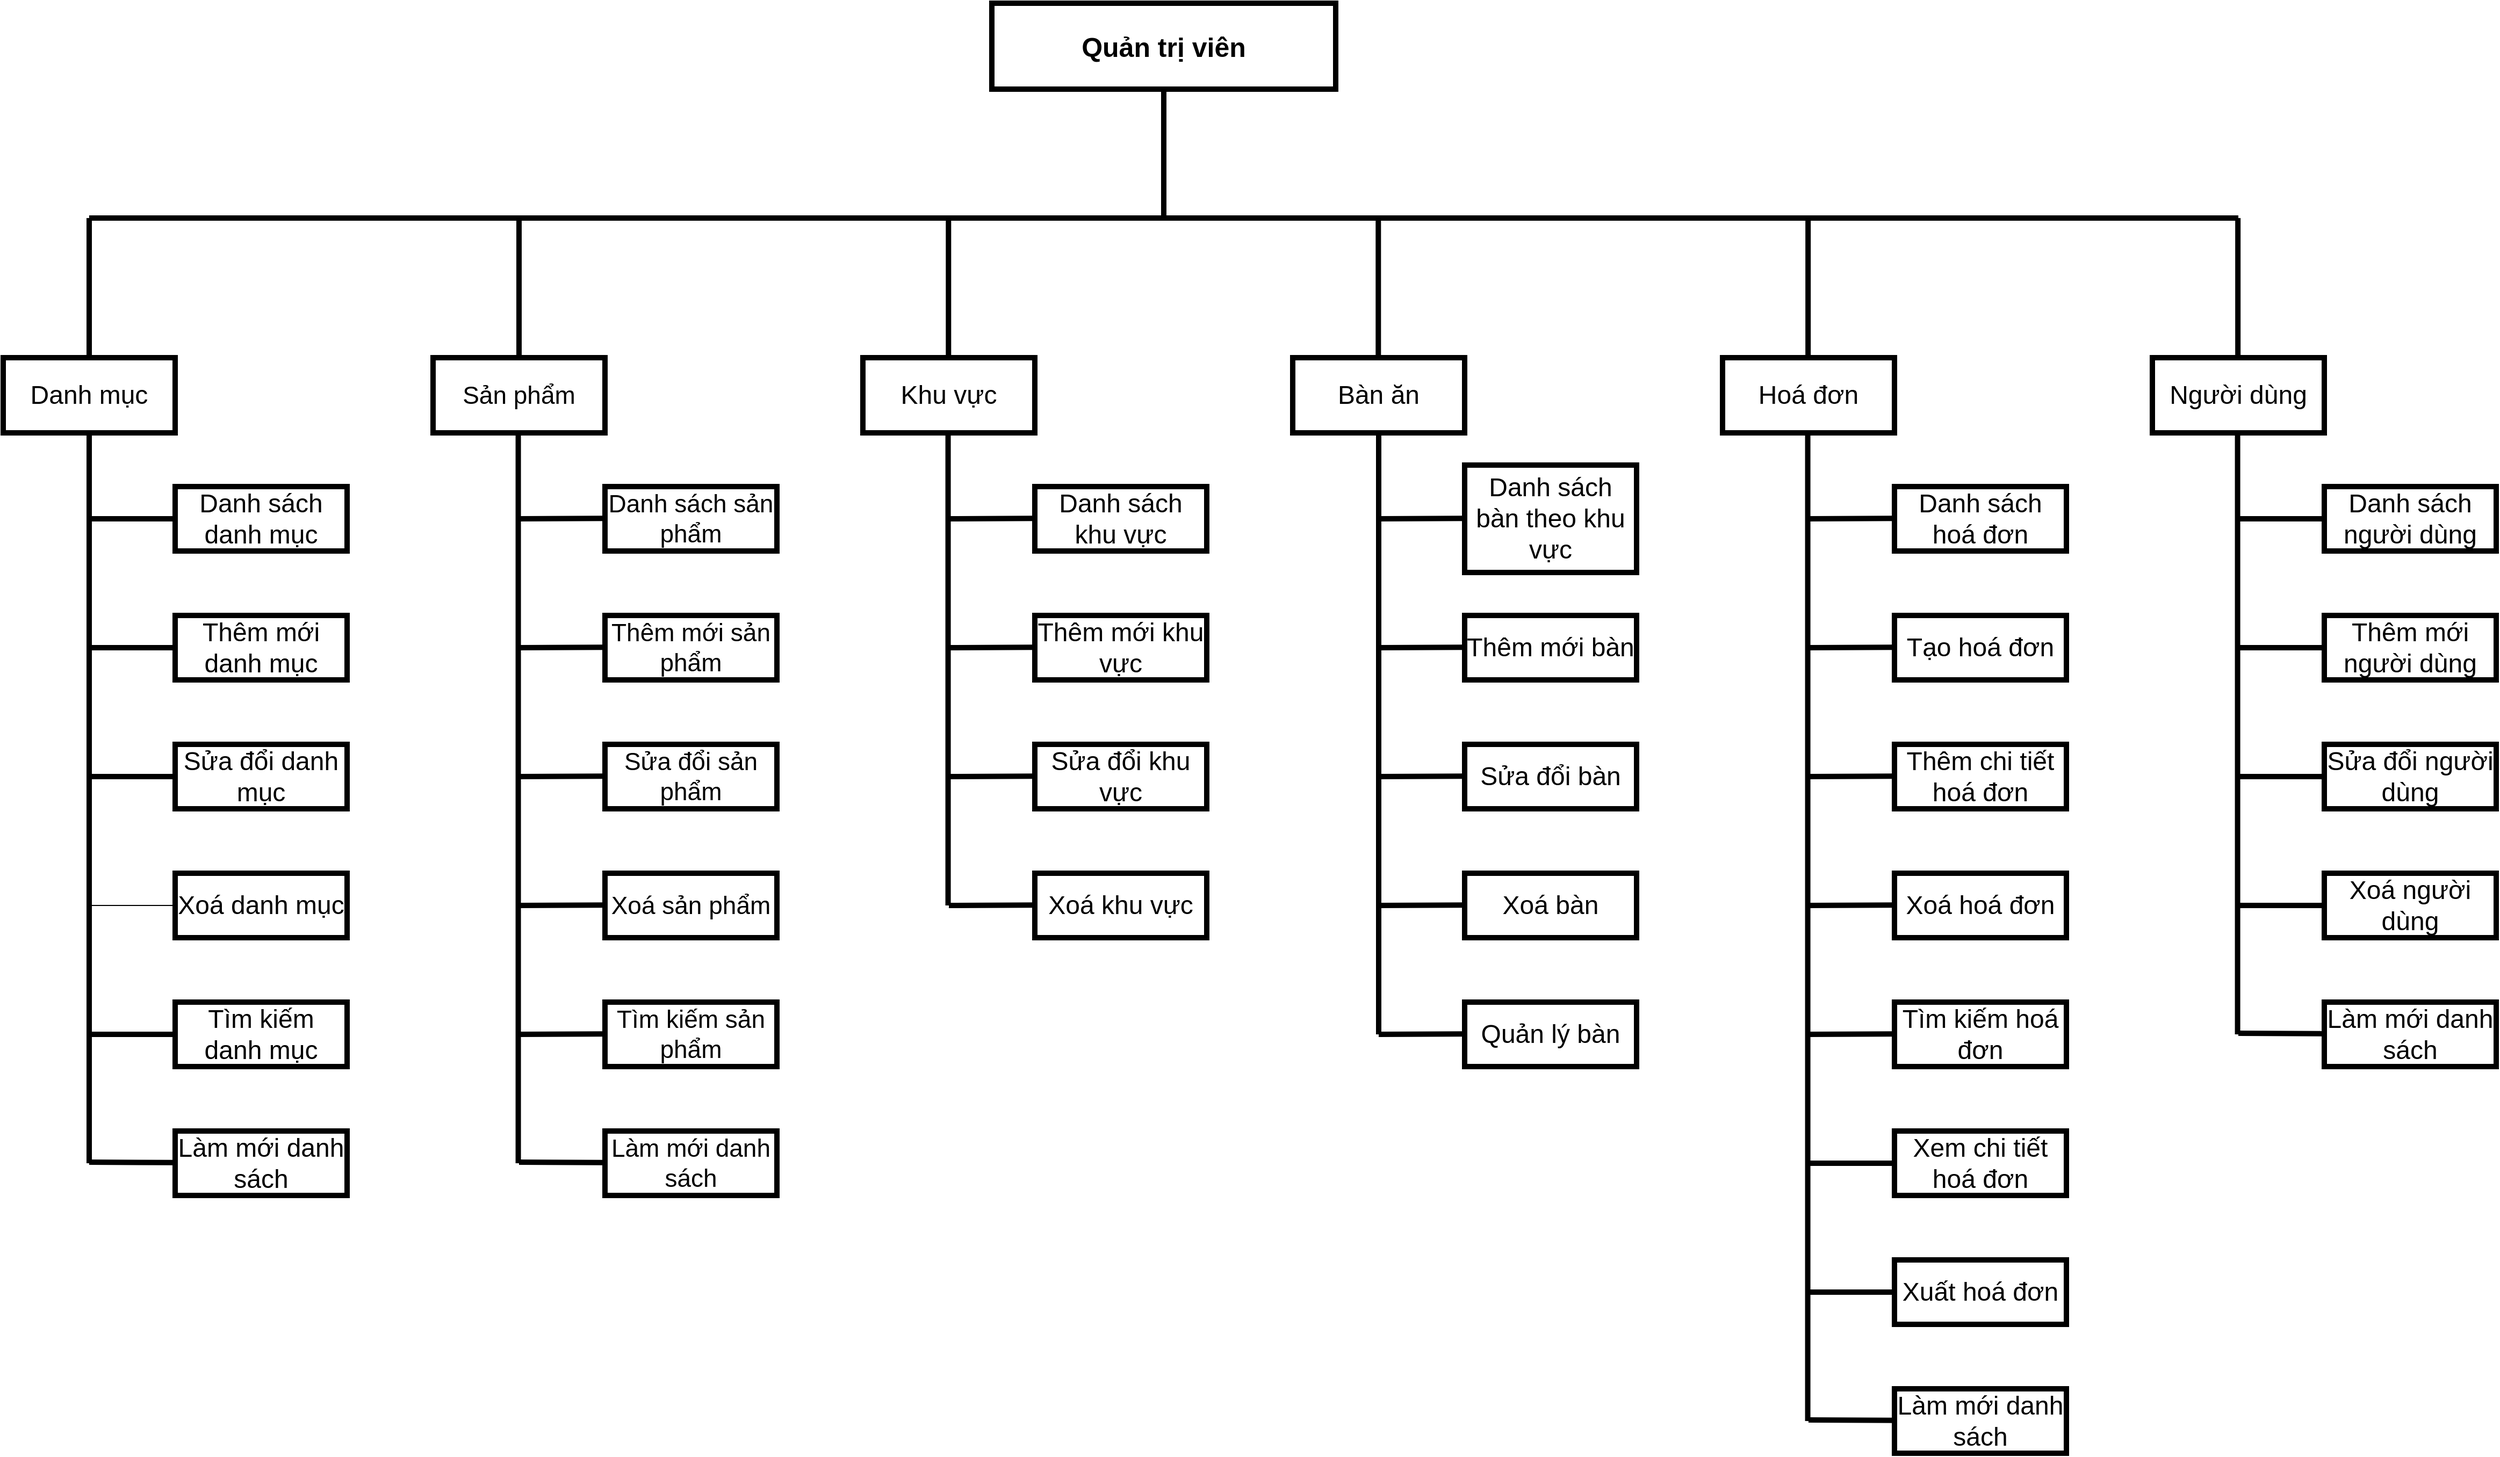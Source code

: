 <mxfile version="14.1.3" type="device"><diagram id="s4NCdKpWst6UcP4K8GYL" name="Page-1"><mxGraphModel dx="3671" dy="1410" grid="1" gridSize="10" guides="1" tooltips="1" connect="1" arrows="1" fold="1" page="1" pageScale="1" pageWidth="827" pageHeight="1169" math="0" shadow="0"><root><mxCell id="0"/><mxCell id="1" parent="0"/><mxCell id="2j7rlhBxgJG8OYeiR67w-1" value="&lt;font size=&quot;1&quot;&gt;&lt;b style=&quot;font-size: 25px&quot;&gt;Quản trị viên&lt;/b&gt;&lt;/font&gt;" style="rounded=0;whiteSpace=wrap;html=1;fontSize=16;strokeWidth=5;" parent="1" vertex="1"><mxGeometry x="600" y="80" width="320" height="80" as="geometry"/></mxCell><mxCell id="2j7rlhBxgJG8OYeiR67w-2" value="" style="endArrow=none;html=1;entryX=0.5;entryY=1;entryDx=0;entryDy=0;strokeWidth=5;" parent="1" target="2j7rlhBxgJG8OYeiR67w-1" edge="1"><mxGeometry width="50" height="50" relative="1" as="geometry"><mxPoint x="760" y="280" as="sourcePoint"/><mxPoint x="780" y="370" as="targetPoint"/></mxGeometry></mxCell><mxCell id="2j7rlhBxgJG8OYeiR67w-3" value="" style="endArrow=none;html=1;fontSize=11;strokeWidth=5;" parent="1" edge="1"><mxGeometry width="50" height="50" relative="1" as="geometry"><mxPoint x="-240" y="280" as="sourcePoint"/><mxPoint x="1760" y="280" as="targetPoint"/></mxGeometry></mxCell><mxCell id="2j7rlhBxgJG8OYeiR67w-4" value="" style="endArrow=none;html=1;fontSize=11;strokeWidth=5;" parent="1" target="2j7rlhBxgJG8OYeiR67w-5" edge="1"><mxGeometry width="50" height="50" relative="1" as="geometry"><mxPoint x="-240" y="280" as="sourcePoint"/><mxPoint x="-240" y="280" as="targetPoint"/></mxGeometry></mxCell><mxCell id="2j7rlhBxgJG8OYeiR67w-5" value="Danh mục" style="rounded=0;whiteSpace=wrap;html=1;fontSize=24;strokeWidth=5;" parent="1" vertex="1"><mxGeometry x="-320" y="410" width="160" height="70" as="geometry"/></mxCell><mxCell id="2j7rlhBxgJG8OYeiR67w-7" value="" style="endArrow=none;html=1;" parent="1" target="2j7rlhBxgJG8OYeiR67w-8" edge="1"><mxGeometry width="50" height="50" relative="1" as="geometry"><mxPoint x="-240" y="560" as="sourcePoint"/><mxPoint x="-160" y="560" as="targetPoint"/></mxGeometry></mxCell><mxCell id="2j7rlhBxgJG8OYeiR67w-8" value="Danh sách danh mục" style="rounded=0;whiteSpace=wrap;html=1;fontSize=24;strokeWidth=5;" parent="1" vertex="1"><mxGeometry x="-160" y="530" width="160" height="60" as="geometry"/></mxCell><mxCell id="2j7rlhBxgJG8OYeiR67w-9" value="" style="endArrow=none;html=1;" parent="1" edge="1"><mxGeometry width="50" height="50" relative="1" as="geometry"><mxPoint x="-240" y="680" as="sourcePoint"/><mxPoint x="-160" y="680" as="targetPoint"/></mxGeometry></mxCell><mxCell id="2j7rlhBxgJG8OYeiR67w-10" value="Thêm mới danh mục" style="rounded=0;whiteSpace=wrap;html=1;fontSize=24;strokeWidth=5;" parent="1" vertex="1"><mxGeometry x="-160" y="650" width="160" height="60" as="geometry"/></mxCell><mxCell id="2j7rlhBxgJG8OYeiR67w-11" value="" style="endArrow=none;html=1;" parent="1" edge="1"><mxGeometry width="50" height="50" relative="1" as="geometry"><mxPoint x="-240" y="800" as="sourcePoint"/><mxPoint x="-160.0" y="800" as="targetPoint"/></mxGeometry></mxCell><mxCell id="2j7rlhBxgJG8OYeiR67w-12" value="Sửa đổi danh mục" style="rounded=0;whiteSpace=wrap;html=1;fontSize=24;strokeWidth=5;" parent="1" vertex="1"><mxGeometry x="-160" y="770" width="160" height="60" as="geometry"/></mxCell><mxCell id="2j7rlhBxgJG8OYeiR67w-13" value="" style="endArrow=none;html=1;" parent="1" edge="1"><mxGeometry width="50" height="50" relative="1" as="geometry"><mxPoint x="-240" y="920" as="sourcePoint"/><mxPoint x="-160.0" y="920" as="targetPoint"/></mxGeometry></mxCell><mxCell id="2j7rlhBxgJG8OYeiR67w-14" value="Xoá danh mục" style="rounded=0;whiteSpace=wrap;html=1;fontSize=24;strokeWidth=5;" parent="1" vertex="1"><mxGeometry x="-160" y="890" width="160" height="60" as="geometry"/></mxCell><mxCell id="2j7rlhBxgJG8OYeiR67w-15" value="" style="endArrow=none;html=1;strokeWidth=5;" parent="1" edge="1"><mxGeometry width="50" height="50" relative="1" as="geometry"><mxPoint x="-240" y="1040" as="sourcePoint"/><mxPoint x="-160.0" y="1040" as="targetPoint"/></mxGeometry></mxCell><mxCell id="2j7rlhBxgJG8OYeiR67w-16" value="Tìm kiếm danh mục" style="rounded=0;whiteSpace=wrap;html=1;fontSize=24;strokeWidth=5;" parent="1" vertex="1"><mxGeometry x="-160" y="1010" width="160" height="60" as="geometry"/></mxCell><mxCell id="2j7rlhBxgJG8OYeiR67w-18" style="edgeStyle=orthogonalEdgeStyle;rounded=0;orthogonalLoop=1;jettySize=auto;html=1;endArrow=none;endFill=0;fontSize=11;strokeWidth=5;" parent="1" source="2j7rlhBxgJG8OYeiR67w-17" edge="1"><mxGeometry relative="1" as="geometry"><mxPoint x="160" y="280" as="targetPoint"/></mxGeometry></mxCell><mxCell id="2j7rlhBxgJG8OYeiR67w-17" value="Sản phẩm" style="rounded=0;whiteSpace=wrap;html=1;fontSize=23;strokeWidth=5;" parent="1" vertex="1"><mxGeometry x="80" y="410" width="160" height="70" as="geometry"/></mxCell><mxCell id="2j7rlhBxgJG8OYeiR67w-19" value="" style="endArrow=none;html=1;exitX=0;exitY=1;exitDx=0;exitDy=0;strokeWidth=5;" parent="1" edge="1"><mxGeometry width="50" height="50" relative="1" as="geometry"><mxPoint x="159.29" y="480.0" as="sourcePoint"/><mxPoint x="159.29" y="1160" as="targetPoint"/></mxGeometry></mxCell><mxCell id="2j7rlhBxgJG8OYeiR67w-20" value="" style="endArrow=none;html=1;strokeWidth=5;" parent="1" edge="1"><mxGeometry width="50" height="50" relative="1" as="geometry"><mxPoint x="160" y="560" as="sourcePoint"/><mxPoint x="240" y="559.66" as="targetPoint"/></mxGeometry></mxCell><mxCell id="2j7rlhBxgJG8OYeiR67w-21" value="Danh sách sản phẩm" style="rounded=0;whiteSpace=wrap;html=1;fontSize=23;strokeWidth=5;" parent="1" vertex="1"><mxGeometry x="240" y="530" width="160" height="60" as="geometry"/></mxCell><mxCell id="2j7rlhBxgJG8OYeiR67w-22" value="" style="endArrow=none;html=1;strokeWidth=5;" parent="1" edge="1"><mxGeometry width="50" height="50" relative="1" as="geometry"><mxPoint x="160" y="680" as="sourcePoint"/><mxPoint x="240" y="679.66" as="targetPoint"/></mxGeometry></mxCell><mxCell id="2j7rlhBxgJG8OYeiR67w-23" value="Thêm mới sản phẩm" style="rounded=0;whiteSpace=wrap;html=1;fontSize=23;strokeWidth=5;" parent="1" vertex="1"><mxGeometry x="240" y="650" width="160" height="60" as="geometry"/></mxCell><mxCell id="2j7rlhBxgJG8OYeiR67w-24" value="" style="endArrow=none;html=1;strokeWidth=5;" parent="1" edge="1"><mxGeometry width="50" height="50" relative="1" as="geometry"><mxPoint x="160" y="800" as="sourcePoint"/><mxPoint x="240" y="799.66" as="targetPoint"/></mxGeometry></mxCell><mxCell id="2j7rlhBxgJG8OYeiR67w-25" value="Sửa đổi sản phẩm" style="rounded=0;whiteSpace=wrap;html=1;fontSize=23;strokeWidth=5;" parent="1" vertex="1"><mxGeometry x="240" y="770" width="160" height="60" as="geometry"/></mxCell><mxCell id="2j7rlhBxgJG8OYeiR67w-26" value="" style="endArrow=none;html=1;strokeWidth=5;" parent="1" edge="1"><mxGeometry width="50" height="50" relative="1" as="geometry"><mxPoint x="160" y="920" as="sourcePoint"/><mxPoint x="240" y="919.66" as="targetPoint"/></mxGeometry></mxCell><mxCell id="2j7rlhBxgJG8OYeiR67w-27" value="Xoá sản phẩm" style="rounded=0;whiteSpace=wrap;html=1;fontSize=23;strokeWidth=5;" parent="1" vertex="1"><mxGeometry x="240" y="890" width="160" height="60" as="geometry"/></mxCell><mxCell id="2j7rlhBxgJG8OYeiR67w-28" value="" style="endArrow=none;html=1;strokeWidth=5;" parent="1" edge="1"><mxGeometry width="50" height="50" relative="1" as="geometry"><mxPoint x="160" y="1040" as="sourcePoint"/><mxPoint x="240" y="1039.66" as="targetPoint"/></mxGeometry></mxCell><mxCell id="2j7rlhBxgJG8OYeiR67w-29" value="Tìm kiếm sản phẩm" style="rounded=0;whiteSpace=wrap;html=1;fontSize=23;strokeWidth=5;" parent="1" vertex="1"><mxGeometry x="240" y="1010" width="160" height="60" as="geometry"/></mxCell><mxCell id="2j7rlhBxgJG8OYeiR67w-30" value="Khu vực" style="rounded=0;whiteSpace=wrap;html=1;fontSize=24;strokeWidth=5;" parent="1" vertex="1"><mxGeometry x="480" y="410" width="160" height="70" as="geometry"/></mxCell><mxCell id="2j7rlhBxgJG8OYeiR67w-31" style="edgeStyle=orthogonalEdgeStyle;rounded=0;orthogonalLoop=1;jettySize=auto;html=1;endArrow=none;endFill=0;fontSize=11;strokeWidth=5;" parent="1" edge="1"><mxGeometry relative="1" as="geometry"><mxPoint x="559.66" y="280" as="targetPoint"/><mxPoint x="559.66" y="410.0" as="sourcePoint"/></mxGeometry></mxCell><mxCell id="2j7rlhBxgJG8OYeiR67w-32" value="" style="endArrow=none;html=1;exitX=0;exitY=1;exitDx=0;exitDy=0;strokeWidth=5;" parent="1" edge="1"><mxGeometry width="50" height="50" relative="1" as="geometry"><mxPoint x="559.29" y="480.0" as="sourcePoint"/><mxPoint x="559.29" y="920" as="targetPoint"/></mxGeometry></mxCell><mxCell id="2j7rlhBxgJG8OYeiR67w-33" value="" style="endArrow=none;html=1;strokeWidth=5;" parent="1" edge="1"><mxGeometry width="50" height="50" relative="1" as="geometry"><mxPoint x="560" y="560" as="sourcePoint"/><mxPoint x="640" y="559.66" as="targetPoint"/></mxGeometry></mxCell><mxCell id="2j7rlhBxgJG8OYeiR67w-34" value="Danh sách khu vực" style="rounded=0;whiteSpace=wrap;html=1;fontSize=24;strokeWidth=5;" parent="1" vertex="1"><mxGeometry x="640" y="530" width="160" height="60" as="geometry"/></mxCell><mxCell id="2j7rlhBxgJG8OYeiR67w-35" value="" style="endArrow=none;html=1;strokeWidth=5;" parent="1" edge="1"><mxGeometry width="50" height="50" relative="1" as="geometry"><mxPoint x="560" y="680" as="sourcePoint"/><mxPoint x="640" y="679.66" as="targetPoint"/></mxGeometry></mxCell><mxCell id="2j7rlhBxgJG8OYeiR67w-36" value="Thêm mới khu vực" style="rounded=0;whiteSpace=wrap;html=1;fontSize=24;strokeWidth=5;" parent="1" vertex="1"><mxGeometry x="640" y="650" width="160" height="60" as="geometry"/></mxCell><mxCell id="2j7rlhBxgJG8OYeiR67w-37" value="" style="endArrow=none;html=1;strokeWidth=5;" parent="1" edge="1"><mxGeometry width="50" height="50" relative="1" as="geometry"><mxPoint x="560" y="800" as="sourcePoint"/><mxPoint x="640" y="799.66" as="targetPoint"/></mxGeometry></mxCell><mxCell id="2j7rlhBxgJG8OYeiR67w-38" value="Sửa đổi khu vực" style="rounded=0;whiteSpace=wrap;html=1;fontSize=24;strokeWidth=5;" parent="1" vertex="1"><mxGeometry x="640" y="770" width="160" height="60" as="geometry"/></mxCell><mxCell id="2j7rlhBxgJG8OYeiR67w-39" value="" style="endArrow=none;html=1;strokeWidth=5;" parent="1" edge="1"><mxGeometry width="50" height="50" relative="1" as="geometry"><mxPoint x="560" y="920" as="sourcePoint"/><mxPoint x="640" y="919.66" as="targetPoint"/></mxGeometry></mxCell><mxCell id="2j7rlhBxgJG8OYeiR67w-40" value="Xoá khu vực" style="rounded=0;whiteSpace=wrap;html=1;fontSize=24;strokeWidth=5;" parent="1" vertex="1"><mxGeometry x="640" y="890" width="160" height="60" as="geometry"/></mxCell><mxCell id="2j7rlhBxgJG8OYeiR67w-43" value="Bàn ăn" style="rounded=0;whiteSpace=wrap;html=1;" parent="1" vertex="1"><mxGeometry x="880" y="410" width="160" height="70" as="geometry"/></mxCell><mxCell id="2j7rlhBxgJG8OYeiR67w-44" style="edgeStyle=orthogonalEdgeStyle;rounded=0;orthogonalLoop=1;jettySize=auto;html=1;endArrow=none;endFill=0;fontSize=11;strokeWidth=5;" parent="1" edge="1"><mxGeometry relative="1" as="geometry"><mxPoint x="959.66" y="280" as="targetPoint"/><mxPoint x="959.66" y="410.0" as="sourcePoint"/></mxGeometry></mxCell><mxCell id="2j7rlhBxgJG8OYeiR67w-45" value="" style="endArrow=none;html=1;exitX=0;exitY=1;exitDx=0;exitDy=0;strokeWidth=5;" parent="1" edge="1"><mxGeometry width="50" height="50" relative="1" as="geometry"><mxPoint x="960" y="480.0" as="sourcePoint"/><mxPoint x="960" y="1040" as="targetPoint"/></mxGeometry></mxCell><mxCell id="2j7rlhBxgJG8OYeiR67w-46" value="" style="endArrow=none;html=1;strokeWidth=5;" parent="1" edge="1"><mxGeometry width="50" height="50" relative="1" as="geometry"><mxPoint x="960" y="560" as="sourcePoint"/><mxPoint x="1040" y="559.66" as="targetPoint"/></mxGeometry></mxCell><mxCell id="2j7rlhBxgJG8OYeiR67w-48" value="" style="endArrow=none;html=1;strokeWidth=5;" parent="1" edge="1"><mxGeometry width="50" height="50" relative="1" as="geometry"><mxPoint x="960" y="680" as="sourcePoint"/><mxPoint x="1040.0" y="679.66" as="targetPoint"/></mxGeometry></mxCell><mxCell id="2j7rlhBxgJG8OYeiR67w-50" value="" style="endArrow=none;html=1;strokeWidth=5;" parent="1" edge="1"><mxGeometry width="50" height="50" relative="1" as="geometry"><mxPoint x="960" y="800" as="sourcePoint"/><mxPoint x="1040.0" y="799.66" as="targetPoint"/></mxGeometry></mxCell><mxCell id="2j7rlhBxgJG8OYeiR67w-52" value="" style="endArrow=none;html=1;strokeWidth=5;" parent="1" edge="1"><mxGeometry width="50" height="50" relative="1" as="geometry"><mxPoint x="960" y="920" as="sourcePoint"/><mxPoint x="1040.0" y="919.66" as="targetPoint"/></mxGeometry></mxCell><mxCell id="2j7rlhBxgJG8OYeiR67w-54" value="" style="endArrow=none;html=1;strokeWidth=5;" parent="1" edge="1"><mxGeometry width="50" height="50" relative="1" as="geometry"><mxPoint x="960" y="1040" as="sourcePoint"/><mxPoint x="1040.0" y="1039.66" as="targetPoint"/></mxGeometry></mxCell><mxCell id="2j7rlhBxgJG8OYeiR67w-56" value="Hoá đơn" style="rounded=0;whiteSpace=wrap;html=1;" parent="1" vertex="1"><mxGeometry x="1280" y="410" width="160" height="70" as="geometry"/></mxCell><mxCell id="2j7rlhBxgJG8OYeiR67w-57" style="edgeStyle=orthogonalEdgeStyle;rounded=0;orthogonalLoop=1;jettySize=auto;html=1;endArrow=none;endFill=0;fontSize=11;strokeWidth=5;" parent="1" edge="1"><mxGeometry relative="1" as="geometry"><mxPoint x="1359.58" y="280" as="targetPoint"/><mxPoint x="1359.58" y="410" as="sourcePoint"/></mxGeometry></mxCell><mxCell id="2j7rlhBxgJG8OYeiR67w-58" value="" style="endArrow=none;html=1;exitX=0;exitY=1;exitDx=0;exitDy=0;strokeWidth=5;" parent="1" edge="1"><mxGeometry width="50" height="50" relative="1" as="geometry"><mxPoint x="1359.29" y="480" as="sourcePoint"/><mxPoint x="1359.29" y="1400" as="targetPoint"/></mxGeometry></mxCell><mxCell id="2j7rlhBxgJG8OYeiR67w-59" value="" style="endArrow=none;html=1;strokeWidth=5;" parent="1" edge="1"><mxGeometry width="50" height="50" relative="1" as="geometry"><mxPoint x="1360" y="560" as="sourcePoint"/><mxPoint x="1440" y="559.58" as="targetPoint"/></mxGeometry></mxCell><mxCell id="2j7rlhBxgJG8OYeiR67w-60" value="Danh sách hoá đơn" style="rounded=0;whiteSpace=wrap;html=1;" parent="1" vertex="1"><mxGeometry x="1440" y="530" width="160" height="60" as="geometry"/></mxCell><mxCell id="2j7rlhBxgJG8OYeiR67w-61" value="" style="endArrow=none;html=1;strokeWidth=5;" parent="1" edge="1"><mxGeometry width="50" height="50" relative="1" as="geometry"><mxPoint x="1360" y="680" as="sourcePoint"/><mxPoint x="1440" y="679.58" as="targetPoint"/></mxGeometry></mxCell><mxCell id="2j7rlhBxgJG8OYeiR67w-62" value="Tạo hoá đơn" style="rounded=0;whiteSpace=wrap;html=1;" parent="1" vertex="1"><mxGeometry x="1440" y="650" width="160" height="60" as="geometry"/></mxCell><mxCell id="2j7rlhBxgJG8OYeiR67w-63" value="" style="endArrow=none;html=1;strokeWidth=5;" parent="1" edge="1"><mxGeometry width="50" height="50" relative="1" as="geometry"><mxPoint x="1360" y="800" as="sourcePoint"/><mxPoint x="1440" y="799.58" as="targetPoint"/></mxGeometry></mxCell><mxCell id="2j7rlhBxgJG8OYeiR67w-64" value="Thêm chi tiết hoá đơn" style="rounded=0;whiteSpace=wrap;html=1;" parent="1" vertex="1"><mxGeometry x="1440" y="770" width="160" height="60" as="geometry"/></mxCell><mxCell id="2j7rlhBxgJG8OYeiR67w-65" value="Xoá hoá đơn" style="rounded=0;whiteSpace=wrap;html=1;" parent="1" vertex="1"><mxGeometry x="1440" y="890" width="160" height="60" as="geometry"/></mxCell><mxCell id="2j7rlhBxgJG8OYeiR67w-66" value="" style="endArrow=none;html=1;strokeWidth=5;" parent="1" edge="1"><mxGeometry width="50" height="50" relative="1" as="geometry"><mxPoint x="1360" y="920" as="sourcePoint"/><mxPoint x="1440" y="919.58" as="targetPoint"/></mxGeometry></mxCell><mxCell id="2j7rlhBxgJG8OYeiR67w-68" value="" style="endArrow=none;html=1;strokeWidth=5;" parent="1" edge="1"><mxGeometry width="50" height="50" relative="1" as="geometry"><mxPoint x="1360" y="1040" as="sourcePoint"/><mxPoint x="1440" y="1039.58" as="targetPoint"/></mxGeometry></mxCell><mxCell id="2j7rlhBxgJG8OYeiR67w-69" value="Tìm kiếm hoá đơn" style="rounded=0;whiteSpace=wrap;html=1;" parent="1" vertex="1"><mxGeometry x="1440" y="1010" width="160" height="60" as="geometry"/></mxCell><mxCell id="2j7rlhBxgJG8OYeiR67w-70" value="Người dùng" style="rounded=0;whiteSpace=wrap;html=1;fontSize=24;strokeWidth=5;" parent="1" vertex="1"><mxGeometry x="1680" y="410" width="160" height="70" as="geometry"/></mxCell><mxCell id="2j7rlhBxgJG8OYeiR67w-71" value="" style="endArrow=none;html=1;strokeWidth=5;" parent="1" edge="1"><mxGeometry width="50" height="50" relative="1" as="geometry"><mxPoint x="1360" y="1160" as="sourcePoint"/><mxPoint x="1440" y="1160" as="targetPoint"/></mxGeometry></mxCell><mxCell id="2j7rlhBxgJG8OYeiR67w-72" value="Xem chi tiết hoá đơn" style="rounded=0;whiteSpace=wrap;html=1;" parent="1" vertex="1"><mxGeometry x="1440" y="1130" width="160" height="60" as="geometry"/></mxCell><mxCell id="2j7rlhBxgJG8OYeiR67w-73" value="" style="endArrow=none;html=1;strokeWidth=5;" parent="1" edge="1"><mxGeometry width="50" height="50" relative="1" as="geometry"><mxPoint x="1360" y="1280" as="sourcePoint"/><mxPoint x="1440" y="1280" as="targetPoint"/></mxGeometry></mxCell><mxCell id="2j7rlhBxgJG8OYeiR67w-74" value="Xuất hoá đơn" style="rounded=0;whiteSpace=wrap;html=1;" parent="1" vertex="1"><mxGeometry x="1440" y="1250" width="160" height="60" as="geometry"/></mxCell><mxCell id="2j7rlhBxgJG8OYeiR67w-75" style="edgeStyle=orthogonalEdgeStyle;rounded=0;orthogonalLoop=1;jettySize=auto;html=1;endArrow=none;endFill=0;fontSize=11;strokeWidth=5;" parent="1" edge="1"><mxGeometry relative="1" as="geometry"><mxPoint x="1759.58" y="280" as="targetPoint"/><mxPoint x="1759.58" y="410" as="sourcePoint"/></mxGeometry></mxCell><mxCell id="2j7rlhBxgJG8OYeiR67w-76" value="" style="endArrow=none;html=1;exitX=0;exitY=1;exitDx=0;exitDy=0;strokeWidth=5;" parent="1" edge="1"><mxGeometry width="50" height="50" relative="1" as="geometry"><mxPoint x="1759.29" y="480" as="sourcePoint"/><mxPoint x="1759.29" y="1040" as="targetPoint"/></mxGeometry></mxCell><mxCell id="2j7rlhBxgJG8OYeiR67w-77" value="" style="endArrow=none;html=1;strokeWidth=5;" parent="1" target="2j7rlhBxgJG8OYeiR67w-78" edge="1"><mxGeometry width="50" height="50" relative="1" as="geometry"><mxPoint x="1760" y="560" as="sourcePoint"/><mxPoint x="1840" y="560" as="targetPoint"/></mxGeometry></mxCell><mxCell id="2j7rlhBxgJG8OYeiR67w-78" value="Danh sách người dùng" style="rounded=0;whiteSpace=wrap;html=1;" parent="1" vertex="1"><mxGeometry x="1840" y="530" width="160" height="60" as="geometry"/></mxCell><mxCell id="2j7rlhBxgJG8OYeiR67w-79" value="" style="endArrow=none;html=1;strokeWidth=5;" parent="1" edge="1"><mxGeometry width="50" height="50" relative="1" as="geometry"><mxPoint x="1760" y="680" as="sourcePoint"/><mxPoint x="1840.0" y="680" as="targetPoint"/></mxGeometry></mxCell><mxCell id="2j7rlhBxgJG8OYeiR67w-80" value="Thêm mới người dùng" style="rounded=0;whiteSpace=wrap;html=1;" parent="1" vertex="1"><mxGeometry x="1840" y="650" width="160" height="60" as="geometry"/></mxCell><mxCell id="2j7rlhBxgJG8OYeiR67w-81" value="" style="endArrow=none;html=1;strokeWidth=5;" parent="1" edge="1"><mxGeometry width="50" height="50" relative="1" as="geometry"><mxPoint x="1760" y="800" as="sourcePoint"/><mxPoint x="1840.0" y="800" as="targetPoint"/></mxGeometry></mxCell><mxCell id="2j7rlhBxgJG8OYeiR67w-82" value="Sửa đổi người dùng" style="rounded=0;whiteSpace=wrap;html=1;" parent="1" vertex="1"><mxGeometry x="1840" y="770" width="160" height="60" as="geometry"/></mxCell><mxCell id="2j7rlhBxgJG8OYeiR67w-83" value="" style="endArrow=none;html=1;strokeWidth=5;" parent="1" edge="1"><mxGeometry width="50" height="50" relative="1" as="geometry"><mxPoint x="1760" y="920" as="sourcePoint"/><mxPoint x="1840.0" y="920" as="targetPoint"/></mxGeometry></mxCell><mxCell id="2j7rlhBxgJG8OYeiR67w-84" value="Xoá người dùng" style="rounded=0;whiteSpace=wrap;html=1;" parent="1" vertex="1"><mxGeometry x="1840" y="890" width="160" height="60" as="geometry"/></mxCell><mxCell id="2j7rlhBxgJG8OYeiR67w-87" value="" style="endArrow=none;html=1;strokeWidth=5;" parent="1" edge="1"><mxGeometry width="50" height="50" relative="1" as="geometry"><mxPoint x="-240" y="1159" as="sourcePoint"/><mxPoint x="-160" y="1159.41" as="targetPoint"/></mxGeometry></mxCell><mxCell id="2j7rlhBxgJG8OYeiR67w-88" value="Làm mới danh sách" style="rounded=0;whiteSpace=wrap;html=1;fontSize=24;strokeWidth=5;" parent="1" vertex="1"><mxGeometry x="-160" y="1130" width="160" height="60" as="geometry"/></mxCell><mxCell id="2j7rlhBxgJG8OYeiR67w-89" value="Làm mới danh sách" style="rounded=0;whiteSpace=wrap;html=1;fontSize=23;strokeWidth=5;" parent="1" vertex="1"><mxGeometry x="240" y="1130" width="160" height="60" as="geometry"/></mxCell><mxCell id="2j7rlhBxgJG8OYeiR67w-90" value="" style="endArrow=none;html=1;strokeWidth=5;" parent="1" edge="1"><mxGeometry width="50" height="50" relative="1" as="geometry"><mxPoint x="160" y="1159" as="sourcePoint"/><mxPoint x="240" y="1159.41" as="targetPoint"/></mxGeometry></mxCell><mxCell id="2j7rlhBxgJG8OYeiR67w-91" value="" style="endArrow=none;html=1;strokeWidth=5;" parent="1" edge="1"><mxGeometry width="50" height="50" relative="1" as="geometry"><mxPoint x="1360" y="1399" as="sourcePoint"/><mxPoint x="1440" y="1399.41" as="targetPoint"/></mxGeometry></mxCell><mxCell id="2j7rlhBxgJG8OYeiR67w-92" value="Làm mới danh sách" style="rounded=0;whiteSpace=wrap;html=1;" parent="1" vertex="1"><mxGeometry x="1440" y="1370" width="160" height="60" as="geometry"/></mxCell><mxCell id="2j7rlhBxgJG8OYeiR67w-93" value="" style="endArrow=none;html=1;strokeWidth=5;" parent="1" edge="1"><mxGeometry width="50" height="50" relative="1" as="geometry"><mxPoint x="1760" y="1039" as="sourcePoint"/><mxPoint x="1840" y="1039.41" as="targetPoint"/></mxGeometry></mxCell><mxCell id="2j7rlhBxgJG8OYeiR67w-94" value="Làm mới danh sách" style="rounded=0;whiteSpace=wrap;html=1;" parent="1" vertex="1"><mxGeometry x="1840" y="1010" width="160" height="60" as="geometry"/></mxCell><mxCell id="Kqtkyh_WD6oVpGMPWCmQ-1" value="Bàn ăn" style="rounded=0;whiteSpace=wrap;html=1;" parent="1" vertex="1"><mxGeometry x="880" y="410" width="160" height="70" as="geometry"/></mxCell><mxCell id="Kqtkyh_WD6oVpGMPWCmQ-7" value="Hoá đơn" style="rounded=0;whiteSpace=wrap;html=1;" parent="1" vertex="1"><mxGeometry x="1280" y="410" width="160" height="70" as="geometry"/></mxCell><mxCell id="Kqtkyh_WD6oVpGMPWCmQ-8" value="Danh sách hoá đơn" style="rounded=0;whiteSpace=wrap;html=1;" parent="1" vertex="1"><mxGeometry x="1440" y="530" width="160" height="60" as="geometry"/></mxCell><mxCell id="Kqtkyh_WD6oVpGMPWCmQ-9" value="Tạo hoá đơn" style="rounded=0;whiteSpace=wrap;html=1;" parent="1" vertex="1"><mxGeometry x="1440" y="650" width="160" height="60" as="geometry"/></mxCell><mxCell id="Kqtkyh_WD6oVpGMPWCmQ-10" value="Thêm chi tiết hoá đơn" style="rounded=0;whiteSpace=wrap;html=1;" parent="1" vertex="1"><mxGeometry x="1440" y="770" width="160" height="60" as="geometry"/></mxCell><mxCell id="Kqtkyh_WD6oVpGMPWCmQ-11" value="Xoá hoá đơn" style="rounded=0;whiteSpace=wrap;html=1;" parent="1" vertex="1"><mxGeometry x="1440" y="890" width="160" height="60" as="geometry"/></mxCell><mxCell id="Kqtkyh_WD6oVpGMPWCmQ-12" value="Tìm kiếm hoá đơn" style="rounded=0;whiteSpace=wrap;html=1;" parent="1" vertex="1"><mxGeometry x="1440" y="1010" width="160" height="60" as="geometry"/></mxCell><mxCell id="Kqtkyh_WD6oVpGMPWCmQ-13" value="Xem chi tiết hoá đơn" style="rounded=0;whiteSpace=wrap;html=1;" parent="1" vertex="1"><mxGeometry x="1440" y="1130" width="160" height="60" as="geometry"/></mxCell><mxCell id="Kqtkyh_WD6oVpGMPWCmQ-14" value="Bàn ăn" style="rounded=0;whiteSpace=wrap;html=1;fontSize=15;" parent="1" vertex="1"><mxGeometry x="880" y="410" width="160" height="70" as="geometry"/></mxCell><mxCell id="Kqtkyh_WD6oVpGMPWCmQ-15" value="Danh sách bàn theo khu vực" style="rounded=0;whiteSpace=wrap;html=1;fontSize=15;" parent="1" vertex="1"><mxGeometry x="1040" y="510" width="160" height="100" as="geometry"/></mxCell><mxCell id="Kqtkyh_WD6oVpGMPWCmQ-18" value="Xoá bàn" style="rounded=0;whiteSpace=wrap;html=1;fontSize=24;strokeWidth=5;" parent="1" vertex="1"><mxGeometry x="1040" y="890" width="160" height="60" as="geometry"/></mxCell><mxCell id="Kqtkyh_WD6oVpGMPWCmQ-19" value="Quản lý bàn" style="rounded=0;whiteSpace=wrap;html=1;fontSize=24;strokeWidth=5;" parent="1" vertex="1"><mxGeometry x="1040" y="1010" width="160" height="60" as="geometry"/></mxCell><mxCell id="Kqtkyh_WD6oVpGMPWCmQ-20" value="Hoá đơn" style="rounded=0;whiteSpace=wrap;html=1;fontSize=24;strokeWidth=5;" parent="1" vertex="1"><mxGeometry x="1280" y="410" width="160" height="70" as="geometry"/></mxCell><mxCell id="Kqtkyh_WD6oVpGMPWCmQ-21" value="Danh sách hoá đơn" style="rounded=0;whiteSpace=wrap;html=1;fontSize=24;strokeWidth=5;" parent="1" vertex="1"><mxGeometry x="1440" y="530" width="160" height="60" as="geometry"/></mxCell><mxCell id="Kqtkyh_WD6oVpGMPWCmQ-22" value="Tạo hoá đơn" style="rounded=0;whiteSpace=wrap;html=1;fontSize=24;strokeWidth=5;" parent="1" vertex="1"><mxGeometry x="1440" y="650" width="160" height="60" as="geometry"/></mxCell><mxCell id="Kqtkyh_WD6oVpGMPWCmQ-23" value="Thêm chi tiết hoá đơn" style="rounded=0;whiteSpace=wrap;html=1;fontSize=24;strokeWidth=5;" parent="1" vertex="1"><mxGeometry x="1440" y="770" width="160" height="60" as="geometry"/></mxCell><mxCell id="Kqtkyh_WD6oVpGMPWCmQ-24" value="Xoá hoá đơn" style="rounded=0;whiteSpace=wrap;html=1;fontSize=24;strokeWidth=5;" parent="1" vertex="1"><mxGeometry x="1440" y="890" width="160" height="60" as="geometry"/></mxCell><mxCell id="Kqtkyh_WD6oVpGMPWCmQ-25" value="Tìm kiếm hoá đơn" style="rounded=0;whiteSpace=wrap;html=1;fontSize=24;strokeWidth=5;" parent="1" vertex="1"><mxGeometry x="1440" y="1010" width="160" height="60" as="geometry"/></mxCell><mxCell id="Kqtkyh_WD6oVpGMPWCmQ-26" value="Xem chi tiết hoá đơn" style="rounded=0;whiteSpace=wrap;html=1;fontSize=24;strokeWidth=5;" parent="1" vertex="1"><mxGeometry x="1440" y="1130" width="160" height="60" as="geometry"/></mxCell><mxCell id="Kqtkyh_WD6oVpGMPWCmQ-27" value="Làm mới danh sách" style="rounded=0;whiteSpace=wrap;html=1;fontSize=24;strokeWidth=5;" parent="1" vertex="1"><mxGeometry x="1440" y="1370" width="160" height="60" as="geometry"/></mxCell><mxCell id="Kqtkyh_WD6oVpGMPWCmQ-28" value="Xuất hoá đơn" style="rounded=0;whiteSpace=wrap;html=1;fontSize=24;strokeWidth=5;" parent="1" vertex="1"><mxGeometry x="1440" y="1250" width="160" height="60" as="geometry"/></mxCell><mxCell id="Kqtkyh_WD6oVpGMPWCmQ-29" value="Làm mới danh sách" style="rounded=0;whiteSpace=wrap;html=1;fontSize=24;strokeWidth=5;" parent="1" vertex="1"><mxGeometry x="1840" y="1010" width="160" height="60" as="geometry"/></mxCell><mxCell id="Kqtkyh_WD6oVpGMPWCmQ-30" value="Xoá người dùng" style="rounded=0;whiteSpace=wrap;html=1;fontSize=24;strokeWidth=5;" parent="1" vertex="1"><mxGeometry x="1840" y="890" width="160" height="60" as="geometry"/></mxCell><mxCell id="Kqtkyh_WD6oVpGMPWCmQ-31" value="Sửa đổi người dùng" style="rounded=0;whiteSpace=wrap;html=1;fontSize=24;strokeWidth=5;" parent="1" vertex="1"><mxGeometry x="1840" y="770" width="160" height="60" as="geometry"/></mxCell><mxCell id="Kqtkyh_WD6oVpGMPWCmQ-32" value="Thêm mới người dùng" style="rounded=0;whiteSpace=wrap;html=1;fontSize=24;strokeWidth=5;" parent="1" vertex="1"><mxGeometry x="1840" y="650" width="160" height="60" as="geometry"/></mxCell><mxCell id="Kqtkyh_WD6oVpGMPWCmQ-33" value="Danh sách người dùng" style="rounded=0;whiteSpace=wrap;html=1;fontSize=24;strokeWidth=5;" parent="1" vertex="1"><mxGeometry x="1840" y="530" width="160" height="60" as="geometry"/></mxCell><mxCell id="MxjvgiBgFiNpvLogi75u-1" value="Thêm mới bàn" style="rounded=0;whiteSpace=wrap;html=1;fontSize=24;strokeWidth=5;" vertex="1" parent="1"><mxGeometry x="1040" y="650" width="160" height="60" as="geometry"/></mxCell><mxCell id="MxjvgiBgFiNpvLogi75u-2" value="Sửa đổi bàn" style="rounded=0;whiteSpace=wrap;html=1;fontSize=24;strokeWidth=5;" vertex="1" parent="1"><mxGeometry x="1040" y="770" width="160" height="60" as="geometry"/></mxCell><mxCell id="MxjvgiBgFiNpvLogi75u-3" value="Bàn ăn" style="rounded=0;whiteSpace=wrap;html=1;fontSize=24;strokeWidth=5;" vertex="1" parent="1"><mxGeometry x="880" y="410" width="160" height="70" as="geometry"/></mxCell><mxCell id="MxjvgiBgFiNpvLogi75u-4" value="Danh sách bàn theo khu vực" style="rounded=0;whiteSpace=wrap;html=1;fontSize=24;strokeWidth=5;" vertex="1" parent="1"><mxGeometry x="1040" y="510" width="160" height="100" as="geometry"/></mxCell><mxCell id="MxjvgiBgFiNpvLogi75u-7" value="" style="endArrow=none;html=1;fontSize=24;entryX=0.5;entryY=1;entryDx=0;entryDy=0;" edge="1" parent="1" target="2j7rlhBxgJG8OYeiR67w-5"><mxGeometry width="50" height="50" relative="1" as="geometry"><mxPoint x="-240" y="1160" as="sourcePoint"/><mxPoint x="-240" y="490" as="targetPoint"/></mxGeometry></mxCell><mxCell id="MxjvgiBgFiNpvLogi75u-8" value="" style="endArrow=none;html=1;fontSize=24;entryX=0.5;entryY=1;entryDx=0;entryDy=0;strokeWidth=5;" edge="1" parent="1"><mxGeometry width="50" height="50" relative="1" as="geometry"><mxPoint x="-240" y="1160" as="sourcePoint"/><mxPoint x="-240" y="480" as="targetPoint"/></mxGeometry></mxCell><mxCell id="MxjvgiBgFiNpvLogi75u-9" value="" style="endArrow=none;html=1;strokeWidth=5;" edge="1" parent="1"><mxGeometry width="50" height="50" relative="1" as="geometry"><mxPoint x="-240" y="560" as="sourcePoint"/><mxPoint x="-160" y="560" as="targetPoint"/></mxGeometry></mxCell><mxCell id="MxjvgiBgFiNpvLogi75u-10" value="" style="endArrow=none;html=1;strokeWidth=5;" edge="1" parent="1"><mxGeometry width="50" height="50" relative="1" as="geometry"><mxPoint x="-240" y="680" as="sourcePoint"/><mxPoint x="-160" y="680" as="targetPoint"/></mxGeometry></mxCell><mxCell id="MxjvgiBgFiNpvLogi75u-11" value="" style="endArrow=none;html=1;strokeWidth=5;" edge="1" parent="1"><mxGeometry width="50" height="50" relative="1" as="geometry"><mxPoint x="-240" y="800" as="sourcePoint"/><mxPoint x="-160" y="800" as="targetPoint"/></mxGeometry></mxCell></root></mxGraphModel></diagram></mxfile>